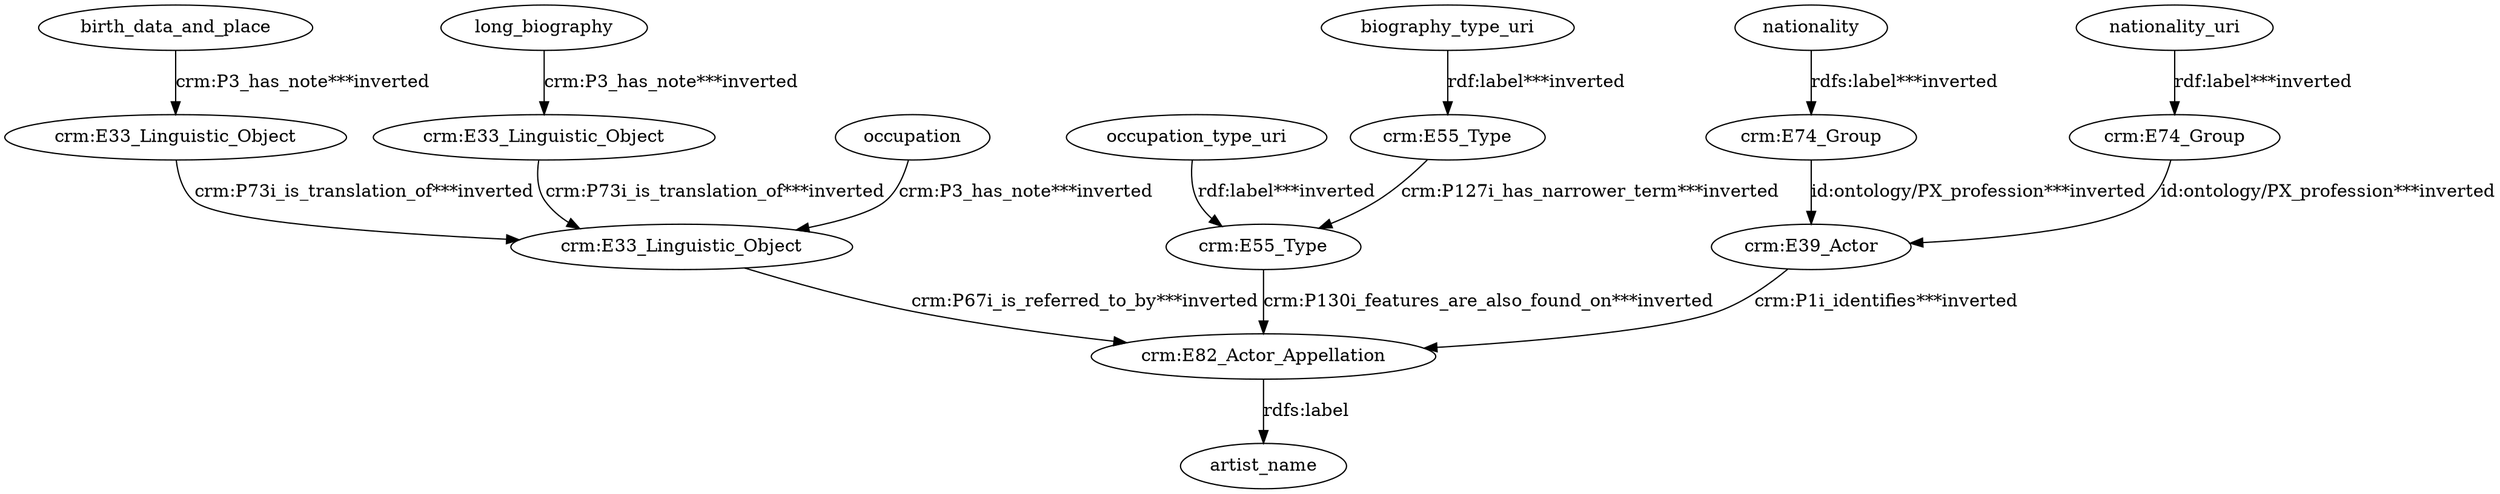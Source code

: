 digraph {
  biography_type_uri [type=attribute_name,label=biography_type_uri]
  "crm:E55_Type1" [type=class_uri,label="crm:E55_Type"]
  birth_data_and_place [type=attribute_name,label=birth_data_and_place]
  "crm:E33_Linguistic_Object1" [type=class_uri,label="crm:E33_Linguistic_Object"]
  "crm:E33_Linguistic_Object3" [type=class_uri,label="crm:E33_Linguistic_Object"]
  "crm:E33_Linguistic_Object2" [type=class_uri,label="crm:E33_Linguistic_Object"]
  "crm:E82_Actor_Appellation1" [type=class_uri,label="crm:E82_Actor_Appellation"]
  "crm:E39_Actor" [type=class_uri,label="crm:E39_Actor"]
  "crm:E55_Type2" [type=class_uri,label="crm:E55_Type"]
  "crm:E74_Group1" [type=class_uri,label="crm:E74_Group"]
  "crm:E74_Group2" [type=class_uri,label="crm:E74_Group"]
  artist_name [type=attribute_name,label=artist_name]
  long_biography [type=attribute_name,label=long_biography]
  nationality [type=attribute_name,label=nationality]
  nationality_uri [type=attribute_name,label=nationality_uri]
  occupation [type=attribute_name,label=occupation]
  occupation_type_uri [type=attribute_name,label=occupation_type_uri]
  biography_type_uri -> "crm:E55_Type1" [type=st_property_uri,label="rdf:label***inverted"]
  birth_data_and_place -> "crm:E33_Linguistic_Object1" [type=st_property_uri,label="crm:P3_has_note***inverted"]
  "crm:E33_Linguistic_Object1" -> "crm:E33_Linguistic_Object3" [type=direct_property_uri,label="crm:P73i_is_translation_of***inverted"]
  "crm:E33_Linguistic_Object2" -> "crm:E33_Linguistic_Object3" [type=direct_property_uri,label="crm:P73i_is_translation_of***inverted"]
  "crm:E33_Linguistic_Object3" -> "crm:E82_Actor_Appellation1" [type=inherited,label="crm:P67i_is_referred_to_by***inverted"]
  "crm:E39_Actor" -> "crm:E82_Actor_Appellation1" [type=inherited,label="crm:P1i_identifies***inverted"]
  "crm:E55_Type1" -> "crm:E55_Type2" [type=direct_property_uri,label="crm:P127i_has_narrower_term***inverted"]
  "crm:E55_Type2" -> "crm:E82_Actor_Appellation1" [type=inherited,label="crm:P130i_features_are_also_found_on***inverted"]
  "crm:E74_Group1" -> "crm:E39_Actor" [type=direct_property_uri,label="id:ontology/PX_profession***inverted"]
  "crm:E74_Group2" -> "crm:E39_Actor" [type=direct_property_uri,label="id:ontology/PX_profession***inverted"]
  "crm:E82_Actor_Appellation1" -> artist_name [label="rdfs:label",type=st_property_uri]
  long_biography -> "crm:E33_Linguistic_Object2" [type=st_property_uri,label="crm:P3_has_note***inverted"]
  nationality -> "crm:E74_Group2" [type=st_property_uri,label="rdfs:label***inverted"]
  nationality_uri -> "crm:E74_Group1" [type=st_property_uri,label="rdf:label***inverted"]
  occupation -> "crm:E33_Linguistic_Object3" [type=st_property_uri,label="crm:P3_has_note***inverted"]
  occupation_type_uri -> "crm:E55_Type2" [type=st_property_uri,label="rdf:label***inverted"]
}
